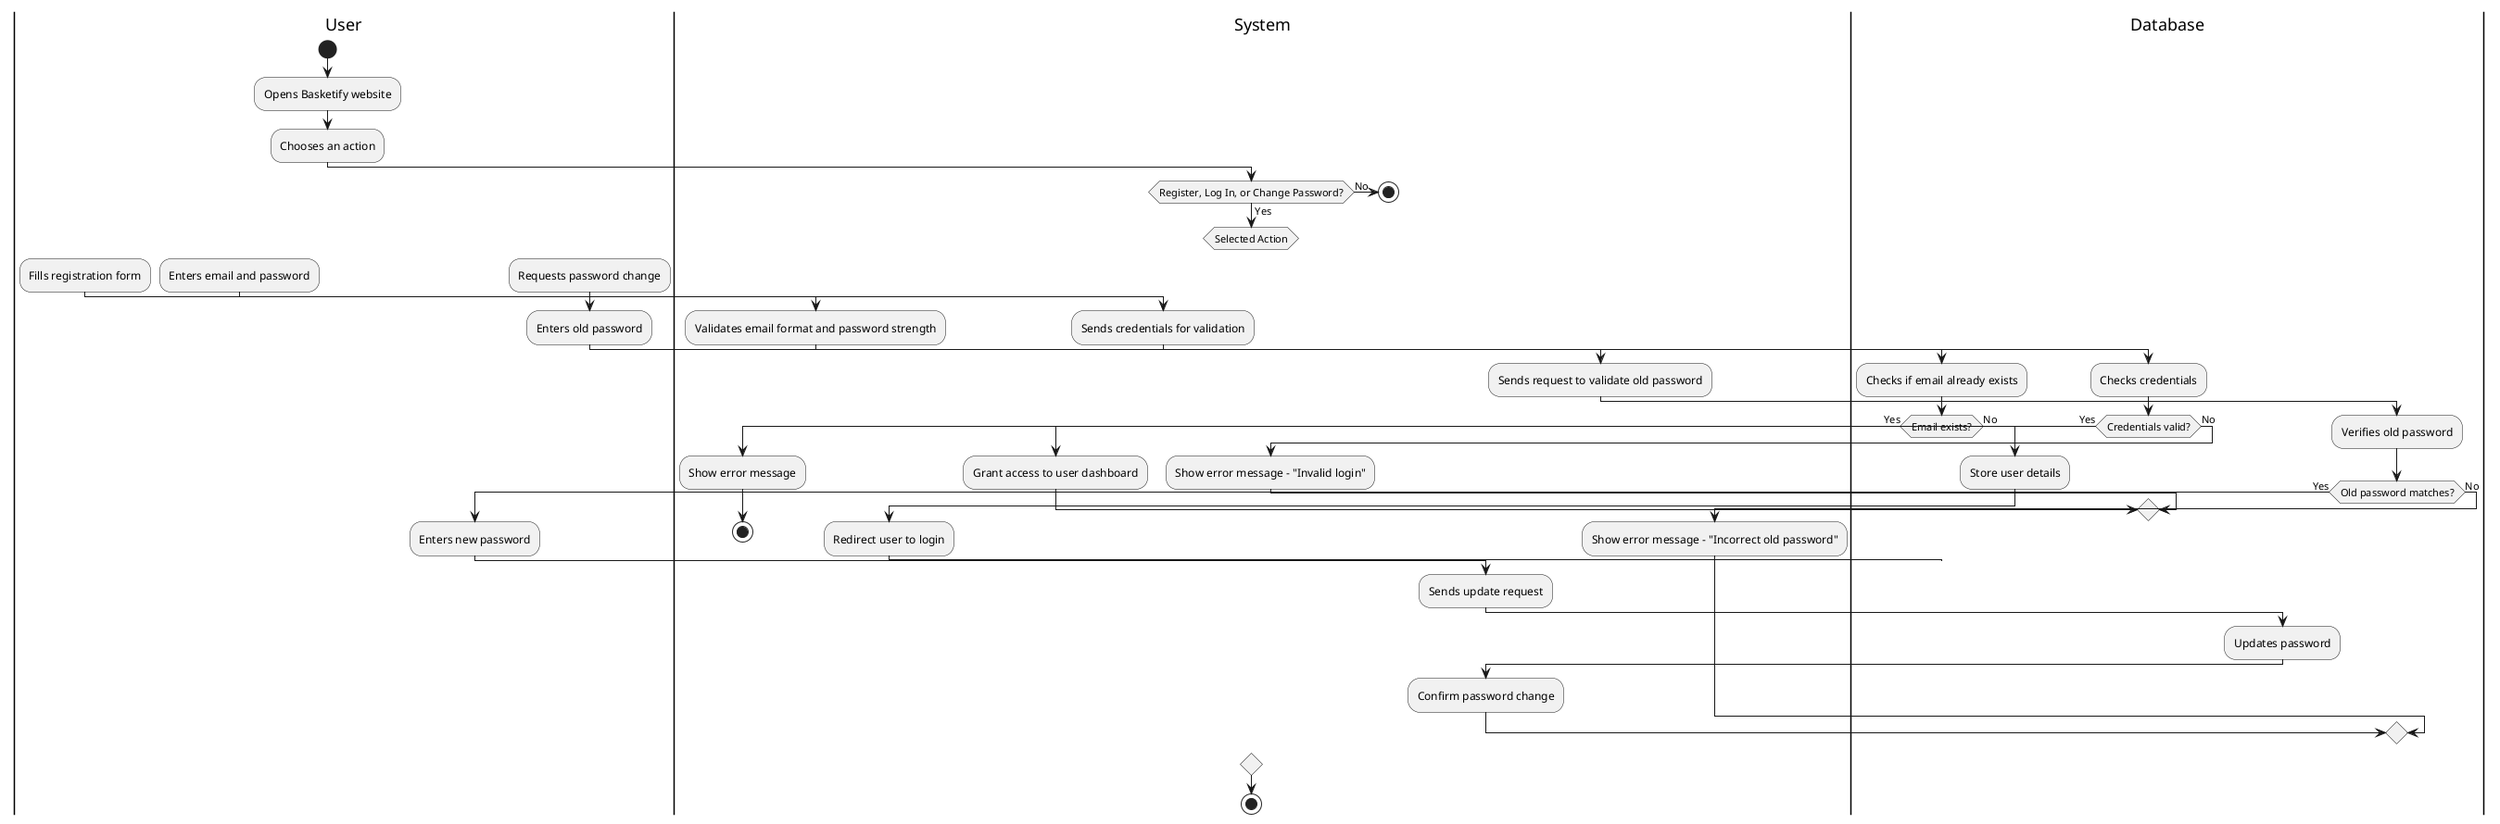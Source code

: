 @startuml UserAuthentication
|User|
start
:Opens Basketify website;
:Chooses an action;

|System|
if (Register, Log In, or Change Password?) then (Yes)
    switch (Selected Action)
        case (Register)
            |User|
            :Fills registration form;
            
            |System|
            :Validates email format and password strength;
            
            |Database|
            :Checks if email already exists;
            
            if (Email exists?) then (Yes)
                |System|
                :Show error message;
                stop
            else (No)
                |Database|
                :Store user details;
                
                |System|
                :Redirect user to login;
            endif
        case (Log In)
            |User|
            :Enters email and password;
            
            |System|
            :Sends credentials for validation;
            
            |Database|
            :Checks credentials;
            
            if (Credentials valid?) then (Yes)
                |System|
                :Grant access to user dashboard;
            else (No)
                |System|
                :Show error message - "Invalid login";
            endif
        case (Change Password)
            |User|
            :Requests password change;
            :Enters old password;
            
            |System|
            :Sends request to validate old password;
            
            |Database|
            :Verifies old password;
            
            if (Old password matches?) then (Yes)
                |User|
                :Enters new password;
                
                |System|
                :Sends update request;
                
                |Database|
                :Updates password;
                
                |System|
                :Confirm password change;
            else (No)
                |System|
                :Show error message - "Incorrect old password";
            endif
    endswitch
else (No)
    stop
endif
stop
@enduml

@startuml DashboardNavigation
|User|
start
:Arrives at Dashboard;

|Frontend System|
if (User is logged in?) then (yes)
    :Display favourite team widget;
    :Display favourite player widget;
    :Display search interface;
    :Display logout button;
else (no)
    :Display search interface;
    :Display login button;
endif

|User|
:Select an Option;

|Frontend System|
switch(Selected Option)
    case (Login)
        if (User is logged in?) then (no)
            |User|
            :Logs into Basketify;
        endif
    case (Search)
        |Frontend System|
        :Redirect to player/team search page;
    case (Favourite Team)
        if (Has a Fave Team) then (yes)
            :Redirect to team statistics;
        else (no)
            :Prompt user to search for and select a favourite team;
            |Backend System|
            :Retrieve list of teams from the database;
            :Send list to frontend;
            |Frontend System|
            :Display search interface for selecting a team;
        endif
    case (Favourite Player)
        if (Has a Fave Player) then (yes)
            :Redirect to player statistics;
        else (no)
            :Prompt user to search for and select a favourite player;
            |Backend System|
            :Retrieve list of players from the database;
            :Send list to frontend;
            |Frontend System|
            :Display search interface for selecting a player;
        endif
    case (Logout)
        :Logout user;
        :Display login button;
endswitch

stop
@enduml

@startuml SearchFunctionality
|User|
start
:Logs into Basketify;
:Opens Search Interface;

|System|
:Prompt search player or team;

|User|
:Click on player or team button;

|System|
if (Player or Team?) then (Player)
    :Prompt for player name;
    |User|
    :Enters player name;
    |System|
    :Parses player name;
    |Database|
    :Retrieves matching players;
else (Team)
    :Prompt for team name;
    |User|
    :Enters team name;
    |System|
    :Parses team name;
    |Database|
    :Retrieves matching teams;
endif

|System|
if (Matches found?) then (Yes)
    :Display matching names in list;
    |User|
    :Clicks on entry in list;
    |System|
    :Redirect to stats view page;
else (No)
    :Show "No results found" message;
endif
stop
@enduml

@startuml DataVisualization
|User|
start
:Logs into Basketify;
:Search for player/team. (See SearchFunctionality diagram);
:Selects a player/team;

|System|
:Redirect user to stats table for player/team;

|Database|
:Retrieve statistics for player/team;

|System|
:Display all stats in table;

|User|
if (User clicks button) then ("View seasonal stats" button click)
    |System|
    :Send request to get seasonal stats;
    |Database|
    :Retrieve seasonal stats for player/team;
    |System|
    :Display table of stats on seasonal basis;
else ("View graph" button click)
    |User|
    switch(User clicks on?)
        case(Select a new stat)
            |System|
            :Request stat for player/team;
            |Database|
            :Retrieve stat for player/team;
            |System|
            :Display stat on graph;
            if (Number stats selected) then ('== 2')
                :Display secondary y-axis on right of graph (different scale);
                :Gray out and disable buttons for non-selected stats;
            endif
            stop
        case(De-select a stat)
            |System|
            :Remove stat from graph;
            :Re-calculate number of selected stats;
            if (Number stats selected) then ('== 1')
                :Remove secondary y-axis on right of graph (different scale);
            endif
            stop
        case(Toggle seasonal/game-by-game view)
            |System|
            if (Current view) then (Seasonal view)
                :Request stat(s) for player/team on game-by-game basis for current season;
                |Database|
                :Retrieve stat(s) for current season;
                |System|
                :Display stat(s) on graph;
            else (Game-by-Game view)
                ::Request stat(s) for player/team on seasonal basis;
                |Database|
                :Retrieve stat(s) for all seasons;
                |System|
                :Display stat(s) on graph;
            endif
            stop
    endswitch
endif

stop
@enduml

@startuml MachineLearningPredictions
|User|
start
:Logs into Basketify;
:Selects "Predict Player/Team Stats";
:Chooses a player/team;

|System|
:Processes data with ML model;
|Database|
:Fetches historical performance data;

|System|
:Generates predicted stats;
:Displays forecasted values with confidence score;
stop
@enduml

@startuml WinLossPrediction
|User|
start
:Logs into Basketify;
:Selects "Predict Match Outcome";
:Chooses a team;

|System|
:Processes data with ML model;
|Database|
:Fetches team performance history;

|System|
:Generates win/loss prediction;
:Displays expected winner and confidence score;
stop
@enduml

@startuml PredictNBAChampion
|User|
start
:Logs into Basketify;
:Selects "Predict NBA Champion";

|System|
:Runs ML model on all teams;
|Database|
:Fetches season performance data;

|System|
:Generates NBA champion prediction;
:Displays winner with confidence score;
stop
@enduml

@startuml MLPerformanceLogging
|System|
start
:ML Model makes a prediction;
:Logs prediction in system;

|Database|
:Compares prediction with actual result;
:Calculates accuracy/error rate;

|System|
:Updates ML feedback loop;
if (Accuracy below threshold?) then (Yes)
    :Retrain model;
else (No)
    :Continue logging performance;
endif
stop
@enduml

@startuml StatisticsFiltering
|User|
start
:Logs into Basketify;
:Opens player/team statistics;
:Chooses filter criteria;

|System|
:Applies filters;
|Database|
:Retrieves filtered stats;

|System|
if (Filters applied?) then (Yes)
    :Update displayed statistics;
else (No)
    :Show default view;
endif

if (User resets filters?) then (Yes)
    |System|
    :Clear applied filters;
    :Show unfiltered statistics;
endif
stop
@enduml
